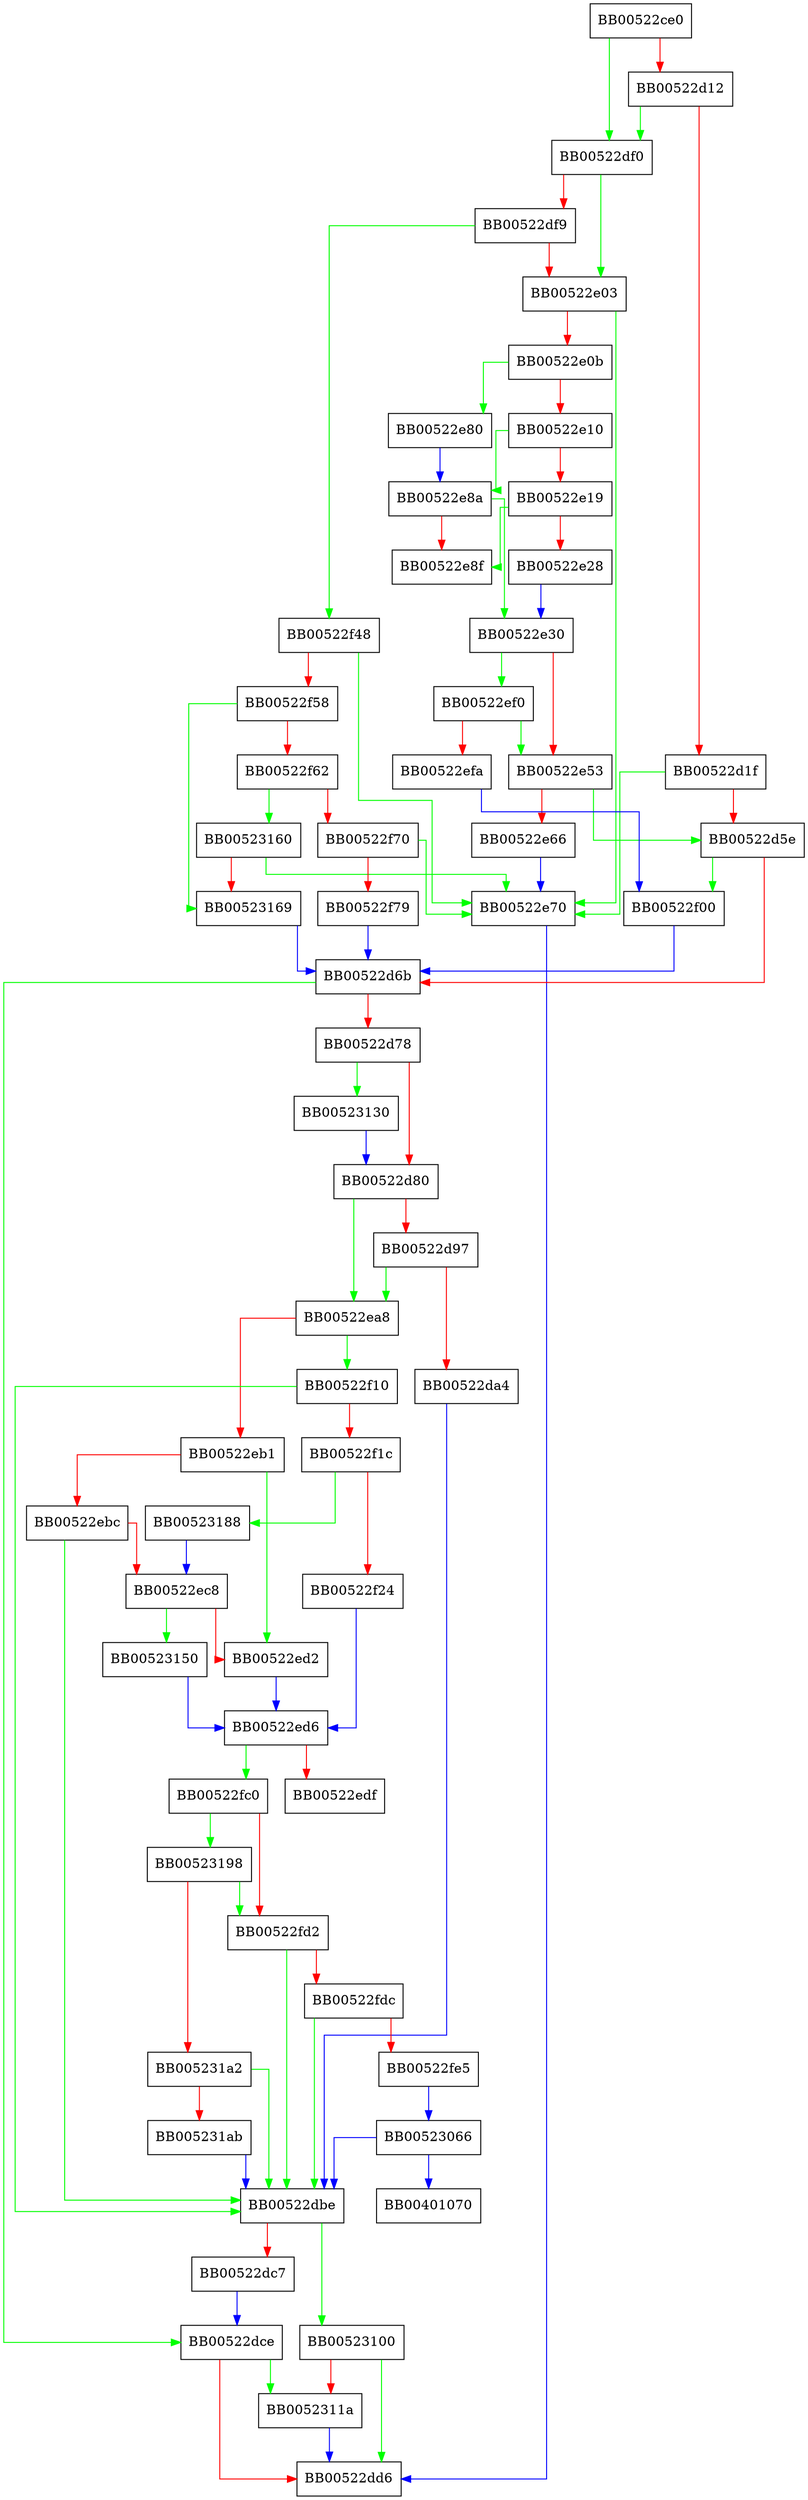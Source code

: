 digraph asn1_i2d_ex_primitive {
  node [shape="box"];
  graph [splines=ortho];
  BB00522ce0 -> BB00522df0 [color="green"];
  BB00522ce0 -> BB00522d12 [color="red"];
  BB00522d12 -> BB00522df0 [color="green"];
  BB00522d12 -> BB00522d1f [color="red"];
  BB00522d1f -> BB00522e70 [color="green"];
  BB00522d1f -> BB00522d5e [color="red"];
  BB00522d5e -> BB00522f00 [color="green"];
  BB00522d5e -> BB00522d6b [color="red"];
  BB00522d6b -> BB00522dce [color="green"];
  BB00522d6b -> BB00522d78 [color="red"];
  BB00522d78 -> BB00523130 [color="green"];
  BB00522d78 -> BB00522d80 [color="red"];
  BB00522d80 -> BB00522ea8 [color="green"];
  BB00522d80 -> BB00522d97 [color="red"];
  BB00522d97 -> BB00522ea8 [color="green"];
  BB00522d97 -> BB00522da4 [color="red"];
  BB00522da4 -> BB00522dbe [color="blue"];
  BB00522dbe -> BB00523100 [color="green"];
  BB00522dbe -> BB00522dc7 [color="red"];
  BB00522dc7 -> BB00522dce [color="blue"];
  BB00522dce -> BB0052311a [color="green"];
  BB00522dce -> BB00522dd6 [color="red"];
  BB00522df0 -> BB00522e03 [color="green"];
  BB00522df0 -> BB00522df9 [color="red"];
  BB00522df9 -> BB00522f48 [color="green"];
  BB00522df9 -> BB00522e03 [color="red"];
  BB00522e03 -> BB00522e70 [color="green"];
  BB00522e03 -> BB00522e0b [color="red"];
  BB00522e0b -> BB00522e80 [color="green"];
  BB00522e0b -> BB00522e10 [color="red"];
  BB00522e10 -> BB00522e8a [color="green"];
  BB00522e10 -> BB00522e19 [color="red"];
  BB00522e19 -> BB00522e8f [color="green"];
  BB00522e19 -> BB00522e28 [color="red"];
  BB00522e28 -> BB00522e30 [color="blue"];
  BB00522e30 -> BB00522ef0 [color="green"];
  BB00522e30 -> BB00522e53 [color="red"];
  BB00522e53 -> BB00522d5e [color="green"];
  BB00522e53 -> BB00522e66 [color="red"];
  BB00522e66 -> BB00522e70 [color="blue"];
  BB00522e70 -> BB00522dd6 [color="blue"];
  BB00522e80 -> BB00522e8a [color="blue"];
  BB00522e8a -> BB00522e30 [color="green"];
  BB00522e8a -> BB00522e8f [color="red"];
  BB00522ea8 -> BB00522f10 [color="green"];
  BB00522ea8 -> BB00522eb1 [color="red"];
  BB00522eb1 -> BB00522ed2 [color="green"];
  BB00522eb1 -> BB00522ebc [color="red"];
  BB00522ebc -> BB00522dbe [color="green"];
  BB00522ebc -> BB00522ec8 [color="red"];
  BB00522ec8 -> BB00523150 [color="green"];
  BB00522ec8 -> BB00522ed2 [color="red"];
  BB00522ed2 -> BB00522ed6 [color="blue"];
  BB00522ed6 -> BB00522fc0 [color="green"];
  BB00522ed6 -> BB00522edf [color="red"];
  BB00522ef0 -> BB00522e53 [color="green"];
  BB00522ef0 -> BB00522efa [color="red"];
  BB00522efa -> BB00522f00 [color="blue"];
  BB00522f00 -> BB00522d6b [color="blue"];
  BB00522f10 -> BB00522dbe [color="green"];
  BB00522f10 -> BB00522f1c [color="red"];
  BB00522f1c -> BB00523188 [color="green"];
  BB00522f1c -> BB00522f24 [color="red"];
  BB00522f24 -> BB00522ed6 [color="blue"];
  BB00522f48 -> BB00522e70 [color="green"];
  BB00522f48 -> BB00522f58 [color="red"];
  BB00522f58 -> BB00523169 [color="green"];
  BB00522f58 -> BB00522f62 [color="red"];
  BB00522f62 -> BB00523160 [color="green"];
  BB00522f62 -> BB00522f70 [color="red"];
  BB00522f70 -> BB00522e70 [color="green"];
  BB00522f70 -> BB00522f79 [color="red"];
  BB00522f79 -> BB00522d6b [color="blue"];
  BB00522fc0 -> BB00523198 [color="green"];
  BB00522fc0 -> BB00522fd2 [color="red"];
  BB00522fd2 -> BB00522dbe [color="green"];
  BB00522fd2 -> BB00522fdc [color="red"];
  BB00522fdc -> BB00522dbe [color="green"];
  BB00522fdc -> BB00522fe5 [color="red"];
  BB00522fe5 -> BB00523066 [color="blue"];
  BB00523066 -> BB00401070 [color="blue"];
  BB00523066 -> BB00522dbe [color="blue"];
  BB00523100 -> BB00522dd6 [color="green"];
  BB00523100 -> BB0052311a [color="red"];
  BB0052311a -> BB00522dd6 [color="blue"];
  BB00523130 -> BB00522d80 [color="blue"];
  BB00523150 -> BB00522ed6 [color="blue"];
  BB00523160 -> BB00522e70 [color="green"];
  BB00523160 -> BB00523169 [color="red"];
  BB00523169 -> BB00522d6b [color="blue"];
  BB00523188 -> BB00522ec8 [color="blue"];
  BB00523198 -> BB00522fd2 [color="green"];
  BB00523198 -> BB005231a2 [color="red"];
  BB005231a2 -> BB00522dbe [color="green"];
  BB005231a2 -> BB005231ab [color="red"];
  BB005231ab -> BB00522dbe [color="blue"];
}
